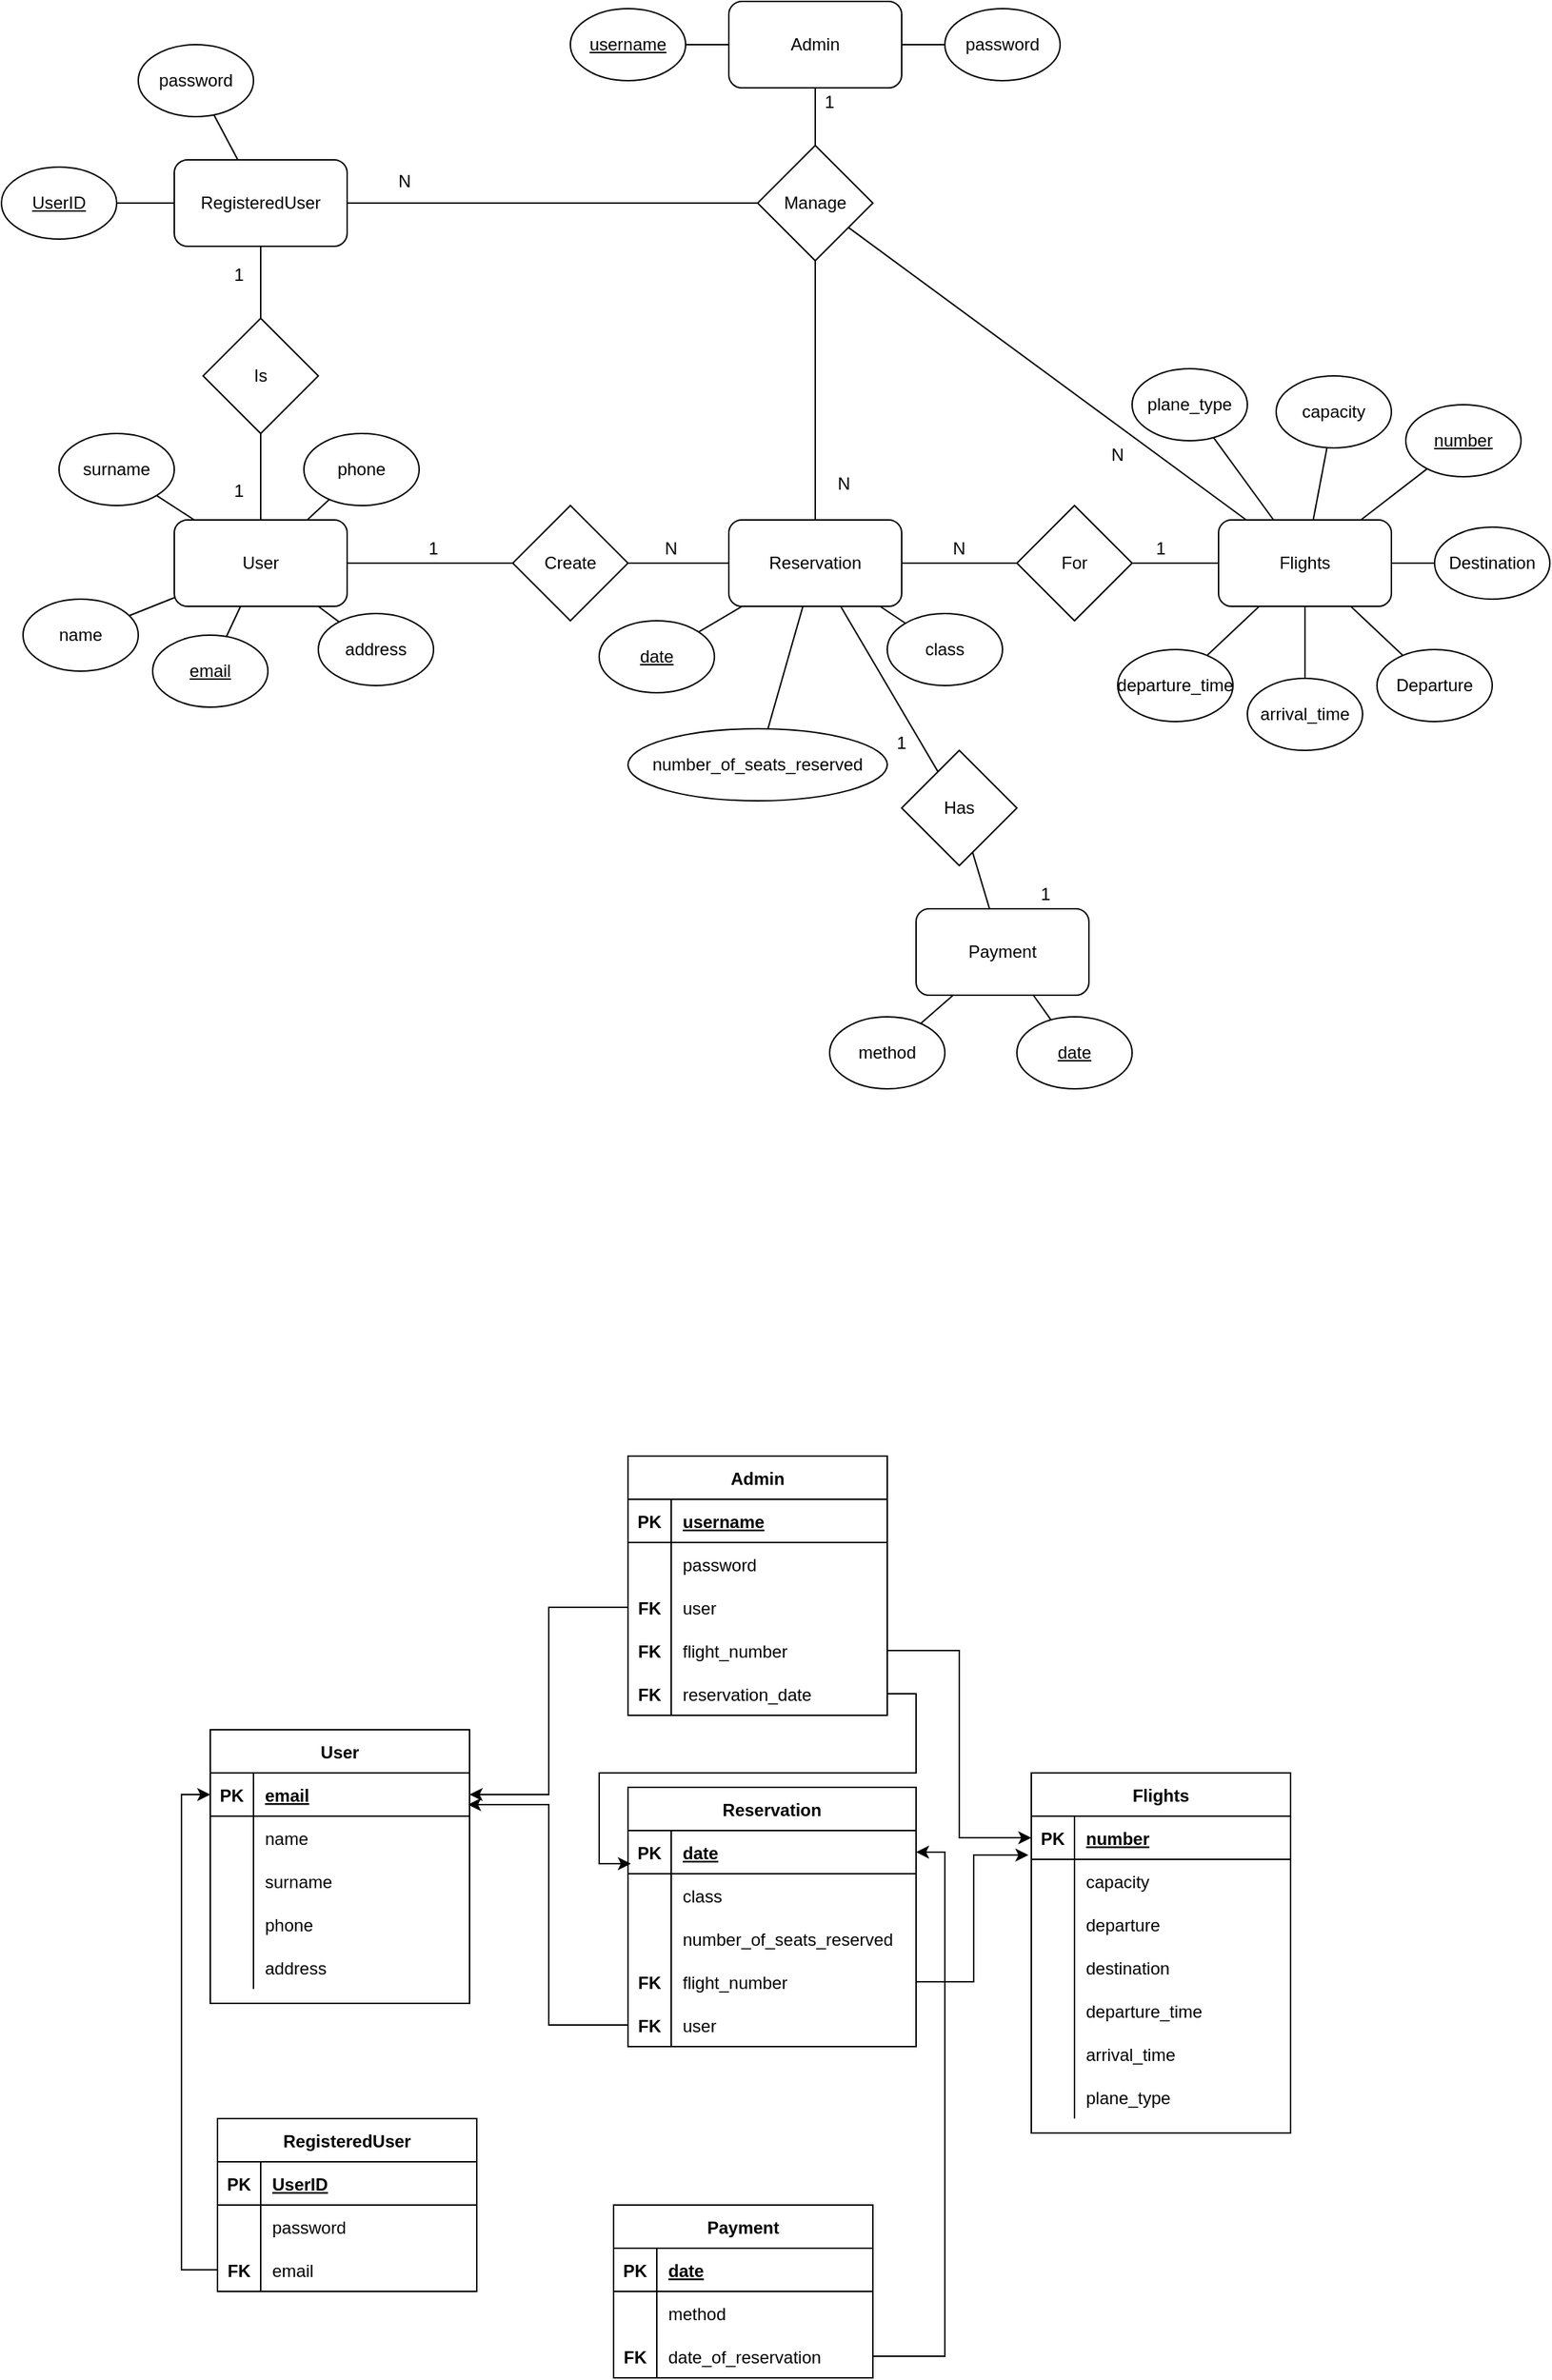 <mxfile version="14.5.7" type="device"><diagram id="R2lEEEUBdFMjLlhIrx00" name="Page-1"><mxGraphModel dx="2272" dy="762" grid="1" gridSize="10" guides="1" tooltips="1" connect="1" arrows="1" fold="1" page="1" pageScale="1" pageWidth="850" pageHeight="1100" math="0" shadow="0" extFonts="Permanent Marker^https://fonts.googleapis.com/css?family=Permanent+Marker"><root><mxCell id="0"/><mxCell id="1" parent="0"/><mxCell id="VA7Mu1TlLIdJ-NCzTbsk-1" value="RegisteredUser" style="rounded=1;whiteSpace=wrap;html=1;" parent="1" vertex="1"><mxGeometry x="-605" y="210" width="120" height="60" as="geometry"/></mxCell><mxCell id="VA7Mu1TlLIdJ-NCzTbsk-2" value="Flights" style="rounded=1;whiteSpace=wrap;html=1;" parent="1" vertex="1"><mxGeometry x="120" y="460" width="120" height="60" as="geometry"/></mxCell><mxCell id="VA7Mu1TlLIdJ-NCzTbsk-3" value="Reservation" style="rounded=1;whiteSpace=wrap;html=1;" parent="1" vertex="1"><mxGeometry x="-220" y="460" width="120" height="60" as="geometry"/></mxCell><mxCell id="VA7Mu1TlLIdJ-NCzTbsk-8" value="plane_type" style="ellipse;whiteSpace=wrap;html=1;" parent="1" vertex="1"><mxGeometry x="60" y="355" width="80" height="50" as="geometry"/></mxCell><mxCell id="VA7Mu1TlLIdJ-NCzTbsk-9" value="arrival_time" style="ellipse;whiteSpace=wrap;html=1;" parent="1" vertex="1"><mxGeometry x="140" y="570" width="80" height="50" as="geometry"/></mxCell><mxCell id="VA7Mu1TlLIdJ-NCzTbsk-10" value="departure_time" style="ellipse;whiteSpace=wrap;html=1;" parent="1" vertex="1"><mxGeometry x="50" y="550" width="80" height="50" as="geometry"/></mxCell><mxCell id="VA7Mu1TlLIdJ-NCzTbsk-11" value="Departure" style="ellipse;whiteSpace=wrap;html=1;" parent="1" vertex="1"><mxGeometry x="230" y="550" width="80" height="50" as="geometry"/></mxCell><mxCell id="VA7Mu1TlLIdJ-NCzTbsk-12" value="Destination" style="ellipse;whiteSpace=wrap;html=1;" parent="1" vertex="1"><mxGeometry x="270" y="465" width="80" height="50" as="geometry"/></mxCell><mxCell id="VA7Mu1TlLIdJ-NCzTbsk-13" value="&lt;u&gt;number&lt;/u&gt;" style="ellipse;whiteSpace=wrap;html=1;" parent="1" vertex="1"><mxGeometry x="250" y="380" width="80" height="50" as="geometry"/></mxCell><mxCell id="VA7Mu1TlLIdJ-NCzTbsk-14" value="capacity" style="ellipse;whiteSpace=wrap;html=1;" parent="1" vertex="1"><mxGeometry x="160" y="360" width="80" height="50" as="geometry"/></mxCell><mxCell id="VA7Mu1TlLIdJ-NCzTbsk-15" value="" style="endArrow=none;html=1;" parent="1" source="VA7Mu1TlLIdJ-NCzTbsk-2" target="VA7Mu1TlLIdJ-NCzTbsk-14" edge="1"><mxGeometry width="50" height="50" relative="1" as="geometry"><mxPoint x="270" y="440" as="sourcePoint"/><mxPoint x="320" y="390" as="targetPoint"/></mxGeometry></mxCell><mxCell id="VA7Mu1TlLIdJ-NCzTbsk-17" value="" style="endArrow=none;html=1;" parent="1" source="VA7Mu1TlLIdJ-NCzTbsk-10" target="VA7Mu1TlLIdJ-NCzTbsk-2" edge="1"><mxGeometry width="50" height="50" relative="1" as="geometry"><mxPoint x="300" y="530" as="sourcePoint"/><mxPoint x="350" y="480" as="targetPoint"/></mxGeometry></mxCell><mxCell id="VA7Mu1TlLIdJ-NCzTbsk-18" value="" style="endArrow=none;html=1;" parent="1" source="VA7Mu1TlLIdJ-NCzTbsk-9" target="VA7Mu1TlLIdJ-NCzTbsk-2" edge="1"><mxGeometry width="50" height="50" relative="1" as="geometry"><mxPoint x="300" y="530" as="sourcePoint"/><mxPoint x="350" y="480" as="targetPoint"/></mxGeometry></mxCell><mxCell id="VA7Mu1TlLIdJ-NCzTbsk-19" value="" style="endArrow=none;html=1;" parent="1" source="VA7Mu1TlLIdJ-NCzTbsk-8" target="VA7Mu1TlLIdJ-NCzTbsk-2" edge="1"><mxGeometry width="50" height="50" relative="1" as="geometry"><mxPoint x="300" y="530" as="sourcePoint"/><mxPoint x="350" y="480" as="targetPoint"/></mxGeometry></mxCell><mxCell id="VA7Mu1TlLIdJ-NCzTbsk-20" value="" style="endArrow=none;html=1;" parent="1" source="VA7Mu1TlLIdJ-NCzTbsk-12" target="VA7Mu1TlLIdJ-NCzTbsk-2" edge="1"><mxGeometry width="50" height="50" relative="1" as="geometry"><mxPoint x="300" y="530" as="sourcePoint"/><mxPoint x="350" y="480" as="targetPoint"/></mxGeometry></mxCell><mxCell id="VA7Mu1TlLIdJ-NCzTbsk-21" value="" style="endArrow=none;html=1;" parent="1" source="VA7Mu1TlLIdJ-NCzTbsk-13" target="VA7Mu1TlLIdJ-NCzTbsk-2" edge="1"><mxGeometry width="50" height="50" relative="1" as="geometry"><mxPoint x="300" y="530" as="sourcePoint"/><mxPoint x="350" y="480" as="targetPoint"/></mxGeometry></mxCell><mxCell id="VA7Mu1TlLIdJ-NCzTbsk-22" value="" style="endArrow=none;html=1;" parent="1" source="VA7Mu1TlLIdJ-NCzTbsk-11" target="VA7Mu1TlLIdJ-NCzTbsk-2" edge="1"><mxGeometry width="50" height="50" relative="1" as="geometry"><mxPoint x="300" y="530" as="sourcePoint"/><mxPoint x="350" y="480" as="targetPoint"/></mxGeometry></mxCell><mxCell id="VA7Mu1TlLIdJ-NCzTbsk-26" value="class" style="ellipse;whiteSpace=wrap;html=1;" parent="1" vertex="1"><mxGeometry x="-110" y="525" width="80" height="50" as="geometry"/></mxCell><mxCell id="VA7Mu1TlLIdJ-NCzTbsk-27" value="&lt;u&gt;date&lt;/u&gt;" style="ellipse;whiteSpace=wrap;html=1;" parent="1" vertex="1"><mxGeometry x="-310" y="530" width="80" height="50" as="geometry"/></mxCell><mxCell id="VA7Mu1TlLIdJ-NCzTbsk-28" value="" style="endArrow=none;html=1;" parent="1" source="VA7Mu1TlLIdJ-NCzTbsk-26" target="VA7Mu1TlLIdJ-NCzTbsk-3" edge="1"><mxGeometry width="50" height="50" relative="1" as="geometry"><mxPoint x="-450" y="510" as="sourcePoint"/><mxPoint x="-400" y="460" as="targetPoint"/></mxGeometry></mxCell><mxCell id="VA7Mu1TlLIdJ-NCzTbsk-29" value="" style="endArrow=none;html=1;" parent="1" source="VA7Mu1TlLIdJ-NCzTbsk-27" target="VA7Mu1TlLIdJ-NCzTbsk-3" edge="1"><mxGeometry width="50" height="50" relative="1" as="geometry"><mxPoint x="-196.786" y="551.404" as="sourcePoint"/><mxPoint x="-400" y="460" as="targetPoint"/></mxGeometry></mxCell><mxCell id="VA7Mu1TlLIdJ-NCzTbsk-30" value="&lt;u&gt;UserID&lt;/u&gt;" style="ellipse;whiteSpace=wrap;html=1;" parent="1" vertex="1"><mxGeometry x="-725" y="215" width="80" height="50" as="geometry"/></mxCell><mxCell id="VA7Mu1TlLIdJ-NCzTbsk-32" value="" style="endArrow=none;html=1;" parent="1" source="VA7Mu1TlLIdJ-NCzTbsk-1" target="VA7Mu1TlLIdJ-NCzTbsk-30" edge="1"><mxGeometry width="50" height="50" relative="1" as="geometry"><mxPoint x="-615" y="585" as="sourcePoint"/><mxPoint x="-565" y="535" as="targetPoint"/></mxGeometry></mxCell><mxCell id="QUVVmw8FyjBREuFrC4Zm-1" value="Is" style="rhombus;whiteSpace=wrap;html=1;" parent="1" vertex="1"><mxGeometry x="-585" y="320" width="80" height="80" as="geometry"/></mxCell><mxCell id="QUVVmw8FyjBREuFrC4Zm-2" value="For" style="rhombus;whiteSpace=wrap;html=1;" parent="1" vertex="1"><mxGeometry x="-20" y="450" width="80" height="80" as="geometry"/></mxCell><mxCell id="QUVVmw8FyjBREuFrC4Zm-3" value="" style="endArrow=none;html=1;" parent="1" source="VA7Mu1TlLIdJ-NCzTbsk-3" target="QUVVmw8FyjBREuFrC4Zm-2" edge="1"><mxGeometry width="50" height="50" relative="1" as="geometry"><mxPoint x="-260" y="500" as="sourcePoint"/><mxPoint x="-30" y="490" as="targetPoint"/></mxGeometry></mxCell><mxCell id="QUVVmw8FyjBREuFrC4Zm-5" value="" style="endArrow=none;html=1;" parent="1" source="VA7Mu1TlLIdJ-NCzTbsk-1" target="QUVVmw8FyjBREuFrC4Zm-1" edge="1"><mxGeometry width="50" height="50" relative="1" as="geometry"><mxPoint x="-290" y="555" as="sourcePoint"/><mxPoint x="-410" y="545" as="targetPoint"/></mxGeometry></mxCell><mxCell id="QUVVmw8FyjBREuFrC4Zm-6" value="" style="endArrow=none;html=1;" parent="1" source="QUVVmw8FyjBREuFrC4Zm-2" target="VA7Mu1TlLIdJ-NCzTbsk-2" edge="1"><mxGeometry width="50" height="50" relative="1" as="geometry"><mxPoint x="-250" y="500" as="sourcePoint"/><mxPoint x="-200" y="450" as="targetPoint"/></mxGeometry></mxCell><mxCell id="QUVVmw8FyjBREuFrC4Zm-8" value="N" style="text;html=1;strokeColor=none;fillColor=none;align=center;verticalAlign=middle;whiteSpace=wrap;rounded=0;" parent="1" vertex="1"><mxGeometry x="-80" y="470" width="40" height="20" as="geometry"/></mxCell><mxCell id="QUVVmw8FyjBREuFrC4Zm-10" value="N" style="text;html=1;strokeColor=none;fillColor=none;align=center;verticalAlign=middle;whiteSpace=wrap;rounded=0;" parent="1" vertex="1"><mxGeometry x="-280" y="470" width="40" height="20" as="geometry"/></mxCell><mxCell id="QUVVmw8FyjBREuFrC4Zm-12" value="Admin" style="rounded=1;whiteSpace=wrap;html=1;" parent="1" vertex="1"><mxGeometry x="-220" y="100" width="120" height="60" as="geometry"/></mxCell><mxCell id="QUVVmw8FyjBREuFrC4Zm-13" value="Payment" style="rounded=1;whiteSpace=wrap;html=1;" parent="1" vertex="1"><mxGeometry x="-90" y="730" width="120" height="60" as="geometry"/></mxCell><mxCell id="QUVVmw8FyjBREuFrC4Zm-14" value="Manage" style="rhombus;whiteSpace=wrap;html=1;" parent="1" vertex="1"><mxGeometry x="-200" y="200" width="80" height="80" as="geometry"/></mxCell><mxCell id="QUVVmw8FyjBREuFrC4Zm-15" value="" style="endArrow=none;html=1;" parent="1" source="QUVVmw8FyjBREuFrC4Zm-14" target="QUVVmw8FyjBREuFrC4Zm-12" edge="1"><mxGeometry width="50" height="50" relative="1" as="geometry"><mxPoint x="-430" y="15" as="sourcePoint"/><mxPoint x="-380" y="-35" as="targetPoint"/></mxGeometry></mxCell><mxCell id="QUVVmw8FyjBREuFrC4Zm-17" value="password" style="ellipse;whiteSpace=wrap;html=1;" parent="1" vertex="1"><mxGeometry x="-630" y="130" width="80" height="50" as="geometry"/></mxCell><mxCell id="QUVVmw8FyjBREuFrC4Zm-22" value="&lt;u&gt;date&lt;/u&gt;" style="ellipse;whiteSpace=wrap;html=1;" parent="1" vertex="1"><mxGeometry x="-20" y="805" width="80" height="50" as="geometry"/></mxCell><mxCell id="QUVVmw8FyjBREuFrC4Zm-23" value="method" style="ellipse;whiteSpace=wrap;html=1;" parent="1" vertex="1"><mxGeometry x="-150" y="805" width="80" height="50" as="geometry"/></mxCell><mxCell id="QUVVmw8FyjBREuFrC4Zm-24" value="Has" style="rhombus;whiteSpace=wrap;html=1;" parent="1" vertex="1"><mxGeometry x="-100" y="620" width="80" height="80" as="geometry"/></mxCell><mxCell id="QUVVmw8FyjBREuFrC4Zm-25" value="" style="endArrow=none;html=1;" parent="1" source="QUVVmw8FyjBREuFrC4Zm-12" target="QUVVmw8FyjBREuFrC4Zm-31" edge="1"><mxGeometry width="50" height="50" relative="1" as="geometry"><mxPoint x="-470" y="25" as="sourcePoint"/><mxPoint x="-420" y="-25" as="targetPoint"/></mxGeometry></mxCell><mxCell id="QUVVmw8FyjBREuFrC4Zm-26" value="" style="endArrow=none;html=1;" parent="1" source="QUVVmw8FyjBREuFrC4Zm-12" target="QUVVmw8FyjBREuFrC4Zm-30" edge="1"><mxGeometry width="50" height="50" relative="1" as="geometry"><mxPoint x="-390" y="55" as="sourcePoint"/><mxPoint x="-310" y="5" as="targetPoint"/></mxGeometry></mxCell><mxCell id="QUVVmw8FyjBREuFrC4Zm-27" value="" style="endArrow=none;html=1;" parent="1" source="QUVVmw8FyjBREuFrC4Zm-24" target="QUVVmw8FyjBREuFrC4Zm-13" edge="1"><mxGeometry width="50" height="50" relative="1" as="geometry"><mxPoint x="-20" y="795" as="sourcePoint"/><mxPoint x="30" y="745" as="targetPoint"/></mxGeometry></mxCell><mxCell id="QUVVmw8FyjBREuFrC4Zm-28" value="" style="endArrow=none;html=1;" parent="1" source="QUVVmw8FyjBREuFrC4Zm-13" target="QUVVmw8FyjBREuFrC4Zm-22" edge="1"><mxGeometry width="50" height="50" relative="1" as="geometry"><mxPoint x="-20" y="795" as="sourcePoint"/><mxPoint x="30" y="745" as="targetPoint"/></mxGeometry></mxCell><mxCell id="QUVVmw8FyjBREuFrC4Zm-29" value="" style="endArrow=none;html=1;" parent="1" source="QUVVmw8FyjBREuFrC4Zm-13" target="QUVVmw8FyjBREuFrC4Zm-23" edge="1"><mxGeometry width="50" height="50" relative="1" as="geometry"><mxPoint x="-20" y="795" as="sourcePoint"/><mxPoint x="30" y="745" as="targetPoint"/></mxGeometry></mxCell><mxCell id="QUVVmw8FyjBREuFrC4Zm-30" value="password" style="ellipse;whiteSpace=wrap;html=1;" parent="1" vertex="1"><mxGeometry x="-70" y="105" width="80" height="50" as="geometry"/></mxCell><mxCell id="QUVVmw8FyjBREuFrC4Zm-31" value="&lt;u&gt;username&lt;/u&gt;" style="ellipse;whiteSpace=wrap;html=1;" parent="1" vertex="1"><mxGeometry x="-330" y="105" width="80" height="50" as="geometry"/></mxCell><mxCell id="QUVVmw8FyjBREuFrC4Zm-32" value="" style="endArrow=none;html=1;" parent="1" source="QUVVmw8FyjBREuFrC4Zm-14" target="VA7Mu1TlLIdJ-NCzTbsk-2" edge="1"><mxGeometry width="50" height="50" relative="1" as="geometry"><mxPoint x="-310" y="875" as="sourcePoint"/><mxPoint x="-260" y="825" as="targetPoint"/></mxGeometry></mxCell><mxCell id="QUVVmw8FyjBREuFrC4Zm-33" value="" style="endArrow=none;html=1;" parent="1" source="VA7Mu1TlLIdJ-NCzTbsk-3" target="QUVVmw8FyjBREuFrC4Zm-24" edge="1"><mxGeometry width="50" height="50" relative="1" as="geometry"><mxPoint x="-445" y="295" as="sourcePoint"/><mxPoint x="-395" y="245" as="targetPoint"/></mxGeometry></mxCell><mxCell id="QUVVmw8FyjBREuFrC4Zm-36" value="1" style="text;html=1;strokeColor=none;fillColor=none;align=center;verticalAlign=middle;whiteSpace=wrap;rounded=0;" parent="1" vertex="1"><mxGeometry x="60" y="470" width="40" height="20" as="geometry"/></mxCell><mxCell id="QUVVmw8FyjBREuFrC4Zm-37" value="" style="endArrow=none;html=1;" parent="1" source="VA7Mu1TlLIdJ-NCzTbsk-1" target="QUVVmw8FyjBREuFrC4Zm-14" edge="1"><mxGeometry width="50" height="50" relative="1" as="geometry"><mxPoint x="-350" y="200" as="sourcePoint"/><mxPoint x="-100" y="250" as="targetPoint"/></mxGeometry></mxCell><mxCell id="QUVVmw8FyjBREuFrC4Zm-38" value="N" style="text;html=1;strokeColor=none;fillColor=none;align=center;verticalAlign=middle;whiteSpace=wrap;rounded=0;" parent="1" vertex="1"><mxGeometry x="30" y="405" width="40" height="20" as="geometry"/></mxCell><mxCell id="QUVVmw8FyjBREuFrC4Zm-39" value="N" style="text;html=1;strokeColor=none;fillColor=none;align=center;verticalAlign=middle;whiteSpace=wrap;rounded=0;" parent="1" vertex="1"><mxGeometry x="-465" y="215" width="40" height="20" as="geometry"/></mxCell><mxCell id="QUVVmw8FyjBREuFrC4Zm-40" value="1" style="text;html=1;strokeColor=none;fillColor=none;align=center;verticalAlign=middle;whiteSpace=wrap;rounded=0;" parent="1" vertex="1"><mxGeometry x="-170" y="160" width="40" height="20" as="geometry"/></mxCell><mxCell id="QUVVmw8FyjBREuFrC4Zm-41" value="1" style="text;html=1;strokeColor=none;fillColor=none;align=center;verticalAlign=middle;whiteSpace=wrap;rounded=0;" parent="1" vertex="1"><mxGeometry x="-120" y="605" width="40" height="20" as="geometry"/></mxCell><mxCell id="QUVVmw8FyjBREuFrC4Zm-42" value="1" style="text;html=1;strokeColor=none;fillColor=none;align=center;verticalAlign=middle;whiteSpace=wrap;rounded=0;" parent="1" vertex="1"><mxGeometry x="-20" y="710" width="40" height="20" as="geometry"/></mxCell><mxCell id="QUVVmw8FyjBREuFrC4Zm-45" value="User" style="rounded=1;whiteSpace=wrap;html=1;" parent="1" vertex="1"><mxGeometry x="-605" y="460" width="120" height="60" as="geometry"/></mxCell><mxCell id="QUVVmw8FyjBREuFrC4Zm-46" value="phone" style="ellipse;whiteSpace=wrap;html=1;" parent="1" vertex="1"><mxGeometry x="-515" y="400" width="80" height="50" as="geometry"/></mxCell><mxCell id="QUVVmw8FyjBREuFrC4Zm-47" value="" style="endArrow=none;html=1;" parent="1" source="QUVVmw8FyjBREuFrC4Zm-45" target="QUVVmw8FyjBREuFrC4Zm-49" edge="1"><mxGeometry width="50" height="50" relative="1" as="geometry"><mxPoint x="-720" y="525" as="sourcePoint"/><mxPoint x="-670" y="475" as="targetPoint"/></mxGeometry></mxCell><mxCell id="QUVVmw8FyjBREuFrC4Zm-48" value="surname" style="ellipse;whiteSpace=wrap;html=1;" parent="1" vertex="1"><mxGeometry x="-685" y="400" width="80" height="50" as="geometry"/></mxCell><mxCell id="QUVVmw8FyjBREuFrC4Zm-49" value="name" style="ellipse;whiteSpace=wrap;html=1;" parent="1" vertex="1"><mxGeometry x="-710" y="515" width="80" height="50" as="geometry"/></mxCell><mxCell id="QUVVmw8FyjBREuFrC4Zm-50" value="&lt;u&gt;email&lt;/u&gt;" style="ellipse;whiteSpace=wrap;html=1;" parent="1" vertex="1"><mxGeometry x="-620" y="540" width="80" height="50" as="geometry"/></mxCell><mxCell id="QUVVmw8FyjBREuFrC4Zm-51" value="address" style="ellipse;whiteSpace=wrap;html=1;" parent="1" vertex="1"><mxGeometry x="-505" y="525" width="80" height="50" as="geometry"/></mxCell><mxCell id="QUVVmw8FyjBREuFrC4Zm-52" value="" style="endArrow=none;html=1;" parent="1" source="QUVVmw8FyjBREuFrC4Zm-45" target="QUVVmw8FyjBREuFrC4Zm-50" edge="1"><mxGeometry width="50" height="50" relative="1" as="geometry"><mxPoint x="-600" y="525" as="sourcePoint"/><mxPoint x="-550" y="475" as="targetPoint"/></mxGeometry></mxCell><mxCell id="QUVVmw8FyjBREuFrC4Zm-53" value="" style="endArrow=none;html=1;" parent="1" source="QUVVmw8FyjBREuFrC4Zm-45" target="QUVVmw8FyjBREuFrC4Zm-48" edge="1"><mxGeometry width="50" height="50" relative="1" as="geometry"><mxPoint x="-600" y="525" as="sourcePoint"/><mxPoint x="-550" y="475" as="targetPoint"/></mxGeometry></mxCell><mxCell id="QUVVmw8FyjBREuFrC4Zm-54" value="" style="endArrow=none;html=1;" parent="1" source="QUVVmw8FyjBREuFrC4Zm-51" target="QUVVmw8FyjBREuFrC4Zm-45" edge="1"><mxGeometry width="50" height="50" relative="1" as="geometry"><mxPoint x="-600" y="525" as="sourcePoint"/><mxPoint x="-550" y="475" as="targetPoint"/></mxGeometry></mxCell><mxCell id="QUVVmw8FyjBREuFrC4Zm-55" value="" style="endArrow=none;html=1;" parent="1" source="QUVVmw8FyjBREuFrC4Zm-45" target="QUVVmw8FyjBREuFrC4Zm-46" edge="1"><mxGeometry width="50" height="50" relative="1" as="geometry"><mxPoint x="-600" y="525" as="sourcePoint"/><mxPoint x="-550" y="475" as="targetPoint"/></mxGeometry></mxCell><mxCell id="QUVVmw8FyjBREuFrC4Zm-56" value="Create" style="rhombus;whiteSpace=wrap;html=1;" parent="1" vertex="1"><mxGeometry x="-370" y="450" width="80" height="80" as="geometry"/></mxCell><mxCell id="QUVVmw8FyjBREuFrC4Zm-57" value="" style="endArrow=none;html=1;" parent="1" source="QUVVmw8FyjBREuFrC4Zm-45" target="QUVVmw8FyjBREuFrC4Zm-56" edge="1"><mxGeometry width="50" height="50" relative="1" as="geometry"><mxPoint x="-305" y="310" as="sourcePoint"/><mxPoint x="-255" y="260" as="targetPoint"/></mxGeometry></mxCell><mxCell id="QUVVmw8FyjBREuFrC4Zm-58" value="1" style="text;html=1;strokeColor=none;fillColor=none;align=center;verticalAlign=middle;whiteSpace=wrap;rounded=0;" parent="1" vertex="1"><mxGeometry x="-445" y="470" width="40" height="20" as="geometry"/></mxCell><mxCell id="QUVVmw8FyjBREuFrC4Zm-65" value="Admin" style="shape=table;startSize=30;container=1;collapsible=1;childLayout=tableLayout;fixedRows=1;rowLines=0;fontStyle=1;align=center;resizeLast=1;" parent="1" vertex="1"><mxGeometry x="-290" y="1110" width="180" height="180" as="geometry"/></mxCell><mxCell id="QUVVmw8FyjBREuFrC4Zm-66" value="" style="shape=partialRectangle;collapsible=0;dropTarget=0;pointerEvents=0;fillColor=none;top=0;left=0;bottom=1;right=0;points=[[0,0.5],[1,0.5]];portConstraint=eastwest;" parent="QUVVmw8FyjBREuFrC4Zm-65" vertex="1"><mxGeometry y="30" width="180" height="30" as="geometry"/></mxCell><mxCell id="QUVVmw8FyjBREuFrC4Zm-67" value="PK" style="shape=partialRectangle;connectable=0;fillColor=none;top=0;left=0;bottom=0;right=0;fontStyle=1;overflow=hidden;" parent="QUVVmw8FyjBREuFrC4Zm-66" vertex="1"><mxGeometry width="30" height="30" as="geometry"/></mxCell><mxCell id="QUVVmw8FyjBREuFrC4Zm-68" value="username" style="shape=partialRectangle;connectable=0;fillColor=none;top=0;left=0;bottom=0;right=0;align=left;spacingLeft=6;fontStyle=5;overflow=hidden;" parent="QUVVmw8FyjBREuFrC4Zm-66" vertex="1"><mxGeometry x="30" width="150" height="30" as="geometry"/></mxCell><mxCell id="QUVVmw8FyjBREuFrC4Zm-69" value="" style="shape=partialRectangle;collapsible=0;dropTarget=0;pointerEvents=0;fillColor=none;top=0;left=0;bottom=0;right=0;points=[[0,0.5],[1,0.5]];portConstraint=eastwest;" parent="QUVVmw8FyjBREuFrC4Zm-65" vertex="1"><mxGeometry y="60" width="180" height="30" as="geometry"/></mxCell><mxCell id="QUVVmw8FyjBREuFrC4Zm-70" value="" style="shape=partialRectangle;connectable=0;fillColor=none;top=0;left=0;bottom=0;right=0;editable=1;overflow=hidden;" parent="QUVVmw8FyjBREuFrC4Zm-69" vertex="1"><mxGeometry width="30" height="30" as="geometry"/></mxCell><mxCell id="QUVVmw8FyjBREuFrC4Zm-71" value="password" style="shape=partialRectangle;connectable=0;fillColor=none;top=0;left=0;bottom=0;right=0;align=left;spacingLeft=6;overflow=hidden;" parent="QUVVmw8FyjBREuFrC4Zm-69" vertex="1"><mxGeometry x="30" width="150" height="30" as="geometry"/></mxCell><mxCell id="QUVVmw8FyjBREuFrC4Zm-180" value="" style="shape=partialRectangle;collapsible=0;dropTarget=0;pointerEvents=0;fillColor=none;top=0;left=0;bottom=0;right=0;points=[[0,0.5],[1,0.5]];portConstraint=eastwest;" parent="QUVVmw8FyjBREuFrC4Zm-65" vertex="1"><mxGeometry y="90" width="180" height="30" as="geometry"/></mxCell><mxCell id="QUVVmw8FyjBREuFrC4Zm-181" value="FK" style="shape=partialRectangle;connectable=0;fillColor=none;top=0;left=0;bottom=0;right=0;editable=1;overflow=hidden;fontStyle=1" parent="QUVVmw8FyjBREuFrC4Zm-180" vertex="1"><mxGeometry width="30" height="30" as="geometry"/></mxCell><mxCell id="QUVVmw8FyjBREuFrC4Zm-182" value="user" style="shape=partialRectangle;connectable=0;fillColor=none;top=0;left=0;bottom=0;right=0;align=left;spacingLeft=6;overflow=hidden;" parent="QUVVmw8FyjBREuFrC4Zm-180" vertex="1"><mxGeometry x="30" width="150" height="30" as="geometry"/></mxCell><mxCell id="QUVVmw8FyjBREuFrC4Zm-183" value="" style="shape=partialRectangle;collapsible=0;dropTarget=0;pointerEvents=0;fillColor=none;top=0;left=0;bottom=0;right=0;points=[[0,0.5],[1,0.5]];portConstraint=eastwest;" parent="QUVVmw8FyjBREuFrC4Zm-65" vertex="1"><mxGeometry y="120" width="180" height="30" as="geometry"/></mxCell><mxCell id="QUVVmw8FyjBREuFrC4Zm-184" value="FK" style="shape=partialRectangle;connectable=0;fillColor=none;top=0;left=0;bottom=0;right=0;editable=1;overflow=hidden;fontStyle=1" parent="QUVVmw8FyjBREuFrC4Zm-183" vertex="1"><mxGeometry width="30" height="30" as="geometry"/></mxCell><mxCell id="QUVVmw8FyjBREuFrC4Zm-185" value="flight_number" style="shape=partialRectangle;connectable=0;fillColor=none;top=0;left=0;bottom=0;right=0;align=left;spacingLeft=6;overflow=hidden;" parent="QUVVmw8FyjBREuFrC4Zm-183" vertex="1"><mxGeometry x="30" width="150" height="30" as="geometry"/></mxCell><mxCell id="QfrN58KCG6wsn48dSSkF-12" value="" style="shape=partialRectangle;collapsible=0;dropTarget=0;pointerEvents=0;fillColor=none;top=0;left=0;bottom=0;right=0;points=[[0,0.5],[1,0.5]];portConstraint=eastwest;" vertex="1" parent="QUVVmw8FyjBREuFrC4Zm-65"><mxGeometry y="150" width="180" height="30" as="geometry"/></mxCell><mxCell id="QfrN58KCG6wsn48dSSkF-13" value="FK" style="shape=partialRectangle;connectable=0;fillColor=none;top=0;left=0;bottom=0;right=0;editable=1;overflow=hidden;fontStyle=1" vertex="1" parent="QfrN58KCG6wsn48dSSkF-12"><mxGeometry width="30" height="30" as="geometry"/></mxCell><mxCell id="QfrN58KCG6wsn48dSSkF-14" value="reservation_date" style="shape=partialRectangle;connectable=0;fillColor=none;top=0;left=0;bottom=0;right=0;align=left;spacingLeft=6;overflow=hidden;" vertex="1" parent="QfrN58KCG6wsn48dSSkF-12"><mxGeometry x="30" width="150" height="30" as="geometry"/></mxCell><mxCell id="QUVVmw8FyjBREuFrC4Zm-78" value="User" style="shape=table;startSize=30;container=1;collapsible=1;childLayout=tableLayout;fixedRows=1;rowLines=0;fontStyle=1;align=center;resizeLast=1;" parent="1" vertex="1"><mxGeometry x="-580" y="1300" width="180" height="190" as="geometry"/></mxCell><mxCell id="QUVVmw8FyjBREuFrC4Zm-79" value="" style="shape=partialRectangle;collapsible=0;dropTarget=0;pointerEvents=0;fillColor=none;top=0;left=0;bottom=1;right=0;points=[[0,0.5],[1,0.5]];portConstraint=eastwest;" parent="QUVVmw8FyjBREuFrC4Zm-78" vertex="1"><mxGeometry y="30" width="180" height="30" as="geometry"/></mxCell><mxCell id="QUVVmw8FyjBREuFrC4Zm-80" value="PK" style="shape=partialRectangle;connectable=0;fillColor=none;top=0;left=0;bottom=0;right=0;fontStyle=1;overflow=hidden;" parent="QUVVmw8FyjBREuFrC4Zm-79" vertex="1"><mxGeometry width="30" height="30" as="geometry"/></mxCell><mxCell id="QUVVmw8FyjBREuFrC4Zm-81" value="email" style="shape=partialRectangle;connectable=0;fillColor=none;top=0;left=0;bottom=0;right=0;align=left;spacingLeft=6;fontStyle=5;overflow=hidden;" parent="QUVVmw8FyjBREuFrC4Zm-79" vertex="1"><mxGeometry x="30" width="150" height="30" as="geometry"/></mxCell><mxCell id="QUVVmw8FyjBREuFrC4Zm-82" value="" style="shape=partialRectangle;collapsible=0;dropTarget=0;pointerEvents=0;fillColor=none;top=0;left=0;bottom=0;right=0;points=[[0,0.5],[1,0.5]];portConstraint=eastwest;" parent="QUVVmw8FyjBREuFrC4Zm-78" vertex="1"><mxGeometry y="60" width="180" height="30" as="geometry"/></mxCell><mxCell id="QUVVmw8FyjBREuFrC4Zm-83" value="" style="shape=partialRectangle;connectable=0;fillColor=none;top=0;left=0;bottom=0;right=0;editable=1;overflow=hidden;" parent="QUVVmw8FyjBREuFrC4Zm-82" vertex="1"><mxGeometry width="30" height="30" as="geometry"/></mxCell><mxCell id="QUVVmw8FyjBREuFrC4Zm-84" value="name" style="shape=partialRectangle;connectable=0;fillColor=none;top=0;left=0;bottom=0;right=0;align=left;spacingLeft=6;overflow=hidden;" parent="QUVVmw8FyjBREuFrC4Zm-82" vertex="1"><mxGeometry x="30" width="150" height="30" as="geometry"/></mxCell><mxCell id="QUVVmw8FyjBREuFrC4Zm-85" value="" style="shape=partialRectangle;collapsible=0;dropTarget=0;pointerEvents=0;fillColor=none;top=0;left=0;bottom=0;right=0;points=[[0,0.5],[1,0.5]];portConstraint=eastwest;" parent="QUVVmw8FyjBREuFrC4Zm-78" vertex="1"><mxGeometry y="90" width="180" height="30" as="geometry"/></mxCell><mxCell id="QUVVmw8FyjBREuFrC4Zm-86" value="" style="shape=partialRectangle;connectable=0;fillColor=none;top=0;left=0;bottom=0;right=0;editable=1;overflow=hidden;" parent="QUVVmw8FyjBREuFrC4Zm-85" vertex="1"><mxGeometry width="30" height="30" as="geometry"/></mxCell><mxCell id="QUVVmw8FyjBREuFrC4Zm-87" value="surname" style="shape=partialRectangle;connectable=0;fillColor=none;top=0;left=0;bottom=0;right=0;align=left;spacingLeft=6;overflow=hidden;" parent="QUVVmw8FyjBREuFrC4Zm-85" vertex="1"><mxGeometry x="30" width="150" height="30" as="geometry"/></mxCell><mxCell id="QUVVmw8FyjBREuFrC4Zm-88" value="" style="shape=partialRectangle;collapsible=0;dropTarget=0;pointerEvents=0;fillColor=none;top=0;left=0;bottom=0;right=0;points=[[0,0.5],[1,0.5]];portConstraint=eastwest;" parent="QUVVmw8FyjBREuFrC4Zm-78" vertex="1"><mxGeometry y="120" width="180" height="30" as="geometry"/></mxCell><mxCell id="QUVVmw8FyjBREuFrC4Zm-89" value="" style="shape=partialRectangle;connectable=0;fillColor=none;top=0;left=0;bottom=0;right=0;editable=1;overflow=hidden;" parent="QUVVmw8FyjBREuFrC4Zm-88" vertex="1"><mxGeometry width="30" height="30" as="geometry"/></mxCell><mxCell id="QUVVmw8FyjBREuFrC4Zm-90" value="phone" style="shape=partialRectangle;connectable=0;fillColor=none;top=0;left=0;bottom=0;right=0;align=left;spacingLeft=6;overflow=hidden;" parent="QUVVmw8FyjBREuFrC4Zm-88" vertex="1"><mxGeometry x="30" width="150" height="30" as="geometry"/></mxCell><mxCell id="QUVVmw8FyjBREuFrC4Zm-117" value="" style="shape=partialRectangle;collapsible=0;dropTarget=0;pointerEvents=0;fillColor=none;top=0;left=0;bottom=0;right=0;points=[[0,0.5],[1,0.5]];portConstraint=eastwest;" parent="QUVVmw8FyjBREuFrC4Zm-78" vertex="1"><mxGeometry y="150" width="180" height="30" as="geometry"/></mxCell><mxCell id="QUVVmw8FyjBREuFrC4Zm-118" value="" style="shape=partialRectangle;connectable=0;fillColor=none;top=0;left=0;bottom=0;right=0;editable=1;overflow=hidden;" parent="QUVVmw8FyjBREuFrC4Zm-117" vertex="1"><mxGeometry width="30" height="30" as="geometry"/></mxCell><mxCell id="QUVVmw8FyjBREuFrC4Zm-119" value="address" style="shape=partialRectangle;connectable=0;fillColor=none;top=0;left=0;bottom=0;right=0;align=left;spacingLeft=6;overflow=hidden;" parent="QUVVmw8FyjBREuFrC4Zm-117" vertex="1"><mxGeometry x="30" width="150" height="30" as="geometry"/></mxCell><mxCell id="QUVVmw8FyjBREuFrC4Zm-91" value="Reservation" style="shape=table;startSize=30;container=1;collapsible=1;childLayout=tableLayout;fixedRows=1;rowLines=0;fontStyle=1;align=center;resizeLast=1;" parent="1" vertex="1"><mxGeometry x="-290" y="1340" width="200" height="180" as="geometry"/></mxCell><mxCell id="QUVVmw8FyjBREuFrC4Zm-92" value="" style="shape=partialRectangle;collapsible=0;dropTarget=0;pointerEvents=0;fillColor=none;top=0;left=0;bottom=1;right=0;points=[[0,0.5],[1,0.5]];portConstraint=eastwest;" parent="QUVVmw8FyjBREuFrC4Zm-91" vertex="1"><mxGeometry y="30" width="200" height="30" as="geometry"/></mxCell><mxCell id="QUVVmw8FyjBREuFrC4Zm-93" value="PK" style="shape=partialRectangle;connectable=0;fillColor=none;top=0;left=0;bottom=0;right=0;fontStyle=1;overflow=hidden;" parent="QUVVmw8FyjBREuFrC4Zm-92" vertex="1"><mxGeometry width="30" height="30" as="geometry"/></mxCell><mxCell id="QUVVmw8FyjBREuFrC4Zm-94" value="date" style="shape=partialRectangle;connectable=0;fillColor=none;top=0;left=0;bottom=0;right=0;align=left;spacingLeft=6;fontStyle=5;overflow=hidden;" parent="QUVVmw8FyjBREuFrC4Zm-92" vertex="1"><mxGeometry x="30" width="170" height="30" as="geometry"/></mxCell><mxCell id="QUVVmw8FyjBREuFrC4Zm-95" value="" style="shape=partialRectangle;collapsible=0;dropTarget=0;pointerEvents=0;fillColor=none;top=0;left=0;bottom=0;right=0;points=[[0,0.5],[1,0.5]];portConstraint=eastwest;" parent="QUVVmw8FyjBREuFrC4Zm-91" vertex="1"><mxGeometry y="60" width="200" height="30" as="geometry"/></mxCell><mxCell id="QUVVmw8FyjBREuFrC4Zm-96" value="" style="shape=partialRectangle;connectable=0;fillColor=none;top=0;left=0;bottom=0;right=0;editable=1;overflow=hidden;" parent="QUVVmw8FyjBREuFrC4Zm-95" vertex="1"><mxGeometry width="30" height="30" as="geometry"/></mxCell><mxCell id="QUVVmw8FyjBREuFrC4Zm-97" value="class" style="shape=partialRectangle;connectable=0;fillColor=none;top=0;left=0;bottom=0;right=0;align=left;spacingLeft=6;overflow=hidden;" parent="QUVVmw8FyjBREuFrC4Zm-95" vertex="1"><mxGeometry x="30" width="170" height="30" as="geometry"/></mxCell><mxCell id="QfrN58KCG6wsn48dSSkF-4" value="" style="shape=partialRectangle;collapsible=0;dropTarget=0;pointerEvents=0;fillColor=none;top=0;left=0;bottom=0;right=0;points=[[0,0.5],[1,0.5]];portConstraint=eastwest;" vertex="1" parent="QUVVmw8FyjBREuFrC4Zm-91"><mxGeometry y="90" width="200" height="30" as="geometry"/></mxCell><mxCell id="QfrN58KCG6wsn48dSSkF-5" value="" style="shape=partialRectangle;connectable=0;fillColor=none;top=0;left=0;bottom=0;right=0;editable=1;overflow=hidden;" vertex="1" parent="QfrN58KCG6wsn48dSSkF-4"><mxGeometry width="30" height="30" as="geometry"/></mxCell><mxCell id="QfrN58KCG6wsn48dSSkF-6" value="number_of_seats_reserved" style="shape=partialRectangle;connectable=0;fillColor=none;top=0;left=0;bottom=0;right=0;align=left;spacingLeft=6;overflow=hidden;" vertex="1" parent="QfrN58KCG6wsn48dSSkF-4"><mxGeometry x="30" width="170" height="30" as="geometry"/></mxCell><mxCell id="QUVVmw8FyjBREuFrC4Zm-174" value="" style="shape=partialRectangle;collapsible=0;dropTarget=0;pointerEvents=0;fillColor=none;top=0;left=0;bottom=0;right=0;points=[[0,0.5],[1,0.5]];portConstraint=eastwest;" parent="QUVVmw8FyjBREuFrC4Zm-91" vertex="1"><mxGeometry y="120" width="200" height="30" as="geometry"/></mxCell><mxCell id="QUVVmw8FyjBREuFrC4Zm-175" value="FK" style="shape=partialRectangle;connectable=0;fillColor=none;top=0;left=0;bottom=0;right=0;editable=1;overflow=hidden;fontStyle=1" parent="QUVVmw8FyjBREuFrC4Zm-174" vertex="1"><mxGeometry width="30" height="30" as="geometry"/></mxCell><mxCell id="QUVVmw8FyjBREuFrC4Zm-176" value="flight_number" style="shape=partialRectangle;connectable=0;fillColor=none;top=0;left=0;bottom=0;right=0;align=left;spacingLeft=6;overflow=hidden;" parent="QUVVmw8FyjBREuFrC4Zm-174" vertex="1"><mxGeometry x="30" width="170" height="30" as="geometry"/></mxCell><mxCell id="QUVVmw8FyjBREuFrC4Zm-177" value="" style="shape=partialRectangle;collapsible=0;dropTarget=0;pointerEvents=0;fillColor=none;top=0;left=0;bottom=0;right=0;points=[[0,0.5],[1,0.5]];portConstraint=eastwest;" parent="QUVVmw8FyjBREuFrC4Zm-91" vertex="1"><mxGeometry y="150" width="200" height="30" as="geometry"/></mxCell><mxCell id="QUVVmw8FyjBREuFrC4Zm-178" value="FK" style="shape=partialRectangle;connectable=0;fillColor=none;top=0;left=0;bottom=0;right=0;editable=1;overflow=hidden;fontStyle=1" parent="QUVVmw8FyjBREuFrC4Zm-177" vertex="1"><mxGeometry width="30" height="30" as="geometry"/></mxCell><mxCell id="QUVVmw8FyjBREuFrC4Zm-179" value="user" style="shape=partialRectangle;connectable=0;fillColor=none;top=0;left=0;bottom=0;right=0;align=left;spacingLeft=6;overflow=hidden;" parent="QUVVmw8FyjBREuFrC4Zm-177" vertex="1"><mxGeometry x="30" width="170" height="30" as="geometry"/></mxCell><mxCell id="QUVVmw8FyjBREuFrC4Zm-104" value="Flights" style="shape=table;startSize=30;container=1;collapsible=1;childLayout=tableLayout;fixedRows=1;rowLines=0;fontStyle=1;align=center;resizeLast=1;" parent="1" vertex="1"><mxGeometry x="-10" y="1330" width="180" height="250" as="geometry"/></mxCell><mxCell id="QUVVmw8FyjBREuFrC4Zm-105" value="" style="shape=partialRectangle;collapsible=0;dropTarget=0;pointerEvents=0;fillColor=none;top=0;left=0;bottom=1;right=0;points=[[0,0.5],[1,0.5]];portConstraint=eastwest;" parent="QUVVmw8FyjBREuFrC4Zm-104" vertex="1"><mxGeometry y="30" width="180" height="30" as="geometry"/></mxCell><mxCell id="QUVVmw8FyjBREuFrC4Zm-106" value="PK" style="shape=partialRectangle;connectable=0;fillColor=none;top=0;left=0;bottom=0;right=0;fontStyle=1;overflow=hidden;" parent="QUVVmw8FyjBREuFrC4Zm-105" vertex="1"><mxGeometry width="30" height="30" as="geometry"/></mxCell><mxCell id="QUVVmw8FyjBREuFrC4Zm-107" value="number" style="shape=partialRectangle;connectable=0;fillColor=none;top=0;left=0;bottom=0;right=0;align=left;spacingLeft=6;fontStyle=5;overflow=hidden;" parent="QUVVmw8FyjBREuFrC4Zm-105" vertex="1"><mxGeometry x="30" width="150" height="30" as="geometry"/></mxCell><mxCell id="QUVVmw8FyjBREuFrC4Zm-108" value="" style="shape=partialRectangle;collapsible=0;dropTarget=0;pointerEvents=0;fillColor=none;top=0;left=0;bottom=0;right=0;points=[[0,0.5],[1,0.5]];portConstraint=eastwest;" parent="QUVVmw8FyjBREuFrC4Zm-104" vertex="1"><mxGeometry y="60" width="180" height="30" as="geometry"/></mxCell><mxCell id="QUVVmw8FyjBREuFrC4Zm-109" value="" style="shape=partialRectangle;connectable=0;fillColor=none;top=0;left=0;bottom=0;right=0;editable=1;overflow=hidden;" parent="QUVVmw8FyjBREuFrC4Zm-108" vertex="1"><mxGeometry width="30" height="30" as="geometry"/></mxCell><mxCell id="QUVVmw8FyjBREuFrC4Zm-110" value="capacity" style="shape=partialRectangle;connectable=0;fillColor=none;top=0;left=0;bottom=0;right=0;align=left;spacingLeft=6;overflow=hidden;" parent="QUVVmw8FyjBREuFrC4Zm-108" vertex="1"><mxGeometry x="30" width="150" height="30" as="geometry"/></mxCell><mxCell id="QUVVmw8FyjBREuFrC4Zm-111" value="" style="shape=partialRectangle;collapsible=0;dropTarget=0;pointerEvents=0;fillColor=none;top=0;left=0;bottom=0;right=0;points=[[0,0.5],[1,0.5]];portConstraint=eastwest;" parent="QUVVmw8FyjBREuFrC4Zm-104" vertex="1"><mxGeometry y="90" width="180" height="30" as="geometry"/></mxCell><mxCell id="QUVVmw8FyjBREuFrC4Zm-112" value="" style="shape=partialRectangle;connectable=0;fillColor=none;top=0;left=0;bottom=0;right=0;editable=1;overflow=hidden;" parent="QUVVmw8FyjBREuFrC4Zm-111" vertex="1"><mxGeometry width="30" height="30" as="geometry"/></mxCell><mxCell id="QUVVmw8FyjBREuFrC4Zm-113" value="departure" style="shape=partialRectangle;connectable=0;fillColor=none;top=0;left=0;bottom=0;right=0;align=left;spacingLeft=6;overflow=hidden;" parent="QUVVmw8FyjBREuFrC4Zm-111" vertex="1"><mxGeometry x="30" width="150" height="30" as="geometry"/></mxCell><mxCell id="QUVVmw8FyjBREuFrC4Zm-114" value="" style="shape=partialRectangle;collapsible=0;dropTarget=0;pointerEvents=0;fillColor=none;top=0;left=0;bottom=0;right=0;points=[[0,0.5],[1,0.5]];portConstraint=eastwest;" parent="QUVVmw8FyjBREuFrC4Zm-104" vertex="1"><mxGeometry y="120" width="180" height="30" as="geometry"/></mxCell><mxCell id="QUVVmw8FyjBREuFrC4Zm-115" value="" style="shape=partialRectangle;connectable=0;fillColor=none;top=0;left=0;bottom=0;right=0;editable=1;overflow=hidden;" parent="QUVVmw8FyjBREuFrC4Zm-114" vertex="1"><mxGeometry width="30" height="30" as="geometry"/></mxCell><mxCell id="QUVVmw8FyjBREuFrC4Zm-116" value="destination" style="shape=partialRectangle;connectable=0;fillColor=none;top=0;left=0;bottom=0;right=0;align=left;spacingLeft=6;overflow=hidden;" parent="QUVVmw8FyjBREuFrC4Zm-114" vertex="1"><mxGeometry x="30" width="150" height="30" as="geometry"/></mxCell><mxCell id="QUVVmw8FyjBREuFrC4Zm-158" value="" style="shape=partialRectangle;collapsible=0;dropTarget=0;pointerEvents=0;fillColor=none;top=0;left=0;bottom=0;right=0;points=[[0,0.5],[1,0.5]];portConstraint=eastwest;" parent="QUVVmw8FyjBREuFrC4Zm-104" vertex="1"><mxGeometry y="150" width="180" height="30" as="geometry"/></mxCell><mxCell id="QUVVmw8FyjBREuFrC4Zm-159" value="" style="shape=partialRectangle;connectable=0;fillColor=none;top=0;left=0;bottom=0;right=0;editable=1;overflow=hidden;" parent="QUVVmw8FyjBREuFrC4Zm-158" vertex="1"><mxGeometry width="30" height="30" as="geometry"/></mxCell><mxCell id="QUVVmw8FyjBREuFrC4Zm-160" value="departure_time" style="shape=partialRectangle;connectable=0;fillColor=none;top=0;left=0;bottom=0;right=0;align=left;spacingLeft=6;overflow=hidden;" parent="QUVVmw8FyjBREuFrC4Zm-158" vertex="1"><mxGeometry x="30" width="150" height="30" as="geometry"/></mxCell><mxCell id="QUVVmw8FyjBREuFrC4Zm-161" value="" style="shape=partialRectangle;collapsible=0;dropTarget=0;pointerEvents=0;fillColor=none;top=0;left=0;bottom=0;right=0;points=[[0,0.5],[1,0.5]];portConstraint=eastwest;" parent="QUVVmw8FyjBREuFrC4Zm-104" vertex="1"><mxGeometry y="180" width="180" height="30" as="geometry"/></mxCell><mxCell id="QUVVmw8FyjBREuFrC4Zm-162" value="" style="shape=partialRectangle;connectable=0;fillColor=none;top=0;left=0;bottom=0;right=0;editable=1;overflow=hidden;" parent="QUVVmw8FyjBREuFrC4Zm-161" vertex="1"><mxGeometry width="30" height="30" as="geometry"/></mxCell><mxCell id="QUVVmw8FyjBREuFrC4Zm-163" value="arrival_time" style="shape=partialRectangle;connectable=0;fillColor=none;top=0;left=0;bottom=0;right=0;align=left;spacingLeft=6;overflow=hidden;" parent="QUVVmw8FyjBREuFrC4Zm-161" vertex="1"><mxGeometry x="30" width="150" height="30" as="geometry"/></mxCell><mxCell id="QUVVmw8FyjBREuFrC4Zm-164" value="" style="shape=partialRectangle;collapsible=0;dropTarget=0;pointerEvents=0;fillColor=none;top=0;left=0;bottom=0;right=0;points=[[0,0.5],[1,0.5]];portConstraint=eastwest;" parent="QUVVmw8FyjBREuFrC4Zm-104" vertex="1"><mxGeometry y="210" width="180" height="30" as="geometry"/></mxCell><mxCell id="QUVVmw8FyjBREuFrC4Zm-165" value="" style="shape=partialRectangle;connectable=0;fillColor=none;top=0;left=0;bottom=0;right=0;editable=1;overflow=hidden;" parent="QUVVmw8FyjBREuFrC4Zm-164" vertex="1"><mxGeometry width="30" height="30" as="geometry"/></mxCell><mxCell id="QUVVmw8FyjBREuFrC4Zm-166" value="plane_type" style="shape=partialRectangle;connectable=0;fillColor=none;top=0;left=0;bottom=0;right=0;align=left;spacingLeft=6;overflow=hidden;" parent="QUVVmw8FyjBREuFrC4Zm-164" vertex="1"><mxGeometry x="30" width="150" height="30" as="geometry"/></mxCell><mxCell id="QUVVmw8FyjBREuFrC4Zm-139" value="RegisteredUser" style="shape=table;startSize=30;container=1;collapsible=1;childLayout=tableLayout;fixedRows=1;rowLines=0;fontStyle=1;align=center;resizeLast=1;" parent="1" vertex="1"><mxGeometry x="-575" y="1570" width="180" height="120" as="geometry"/></mxCell><mxCell id="QUVVmw8FyjBREuFrC4Zm-140" value="" style="shape=partialRectangle;collapsible=0;dropTarget=0;pointerEvents=0;fillColor=none;top=0;left=0;bottom=1;right=0;points=[[0,0.5],[1,0.5]];portConstraint=eastwest;" parent="QUVVmw8FyjBREuFrC4Zm-139" vertex="1"><mxGeometry y="30" width="180" height="30" as="geometry"/></mxCell><mxCell id="QUVVmw8FyjBREuFrC4Zm-141" value="PK" style="shape=partialRectangle;connectable=0;fillColor=none;top=0;left=0;bottom=0;right=0;fontStyle=1;overflow=hidden;" parent="QUVVmw8FyjBREuFrC4Zm-140" vertex="1"><mxGeometry width="30" height="30" as="geometry"/></mxCell><mxCell id="QUVVmw8FyjBREuFrC4Zm-142" value="UserID" style="shape=partialRectangle;connectable=0;fillColor=none;top=0;left=0;bottom=0;right=0;align=left;spacingLeft=6;fontStyle=5;overflow=hidden;" parent="QUVVmw8FyjBREuFrC4Zm-140" vertex="1"><mxGeometry x="30" width="150" height="30" as="geometry"/></mxCell><mxCell id="QUVVmw8FyjBREuFrC4Zm-152" value="" style="shape=partialRectangle;collapsible=0;dropTarget=0;pointerEvents=0;fillColor=none;top=0;left=0;bottom=0;right=0;points=[[0,0.5],[1,0.5]];portConstraint=eastwest;" parent="QUVVmw8FyjBREuFrC4Zm-139" vertex="1"><mxGeometry y="60" width="180" height="30" as="geometry"/></mxCell><mxCell id="QUVVmw8FyjBREuFrC4Zm-153" value="" style="shape=partialRectangle;connectable=0;fillColor=none;top=0;left=0;bottom=0;right=0;editable=1;overflow=hidden;" parent="QUVVmw8FyjBREuFrC4Zm-152" vertex="1"><mxGeometry width="30" height="30" as="geometry"/></mxCell><mxCell id="QUVVmw8FyjBREuFrC4Zm-154" value="password" style="shape=partialRectangle;connectable=0;fillColor=none;top=0;left=0;bottom=0;right=0;align=left;spacingLeft=6;overflow=hidden;" parent="QUVVmw8FyjBREuFrC4Zm-152" vertex="1"><mxGeometry x="30" width="150" height="30" as="geometry"/></mxCell><mxCell id="QfrN58KCG6wsn48dSSkF-1" value="" style="shape=partialRectangle;collapsible=0;dropTarget=0;pointerEvents=0;fillColor=none;top=0;left=0;bottom=0;right=0;points=[[0,0.5],[1,0.5]];portConstraint=eastwest;" vertex="1" parent="QUVVmw8FyjBREuFrC4Zm-139"><mxGeometry y="90" width="180" height="30" as="geometry"/></mxCell><mxCell id="QfrN58KCG6wsn48dSSkF-2" value="FK" style="shape=partialRectangle;connectable=0;fillColor=none;top=0;left=0;bottom=0;right=0;editable=1;overflow=hidden;fontStyle=1" vertex="1" parent="QfrN58KCG6wsn48dSSkF-1"><mxGeometry width="30" height="30" as="geometry"/></mxCell><mxCell id="QfrN58KCG6wsn48dSSkF-3" value="email" style="shape=partialRectangle;connectable=0;fillColor=none;top=0;left=0;bottom=0;right=0;align=left;spacingLeft=6;overflow=hidden;" vertex="1" parent="QfrN58KCG6wsn48dSSkF-1"><mxGeometry x="30" width="150" height="30" as="geometry"/></mxCell><mxCell id="QUVVmw8FyjBREuFrC4Zm-167" value="Payment" style="shape=table;startSize=30;container=1;collapsible=1;childLayout=tableLayout;fixedRows=1;rowLines=0;fontStyle=1;align=center;resizeLast=1;" parent="1" vertex="1"><mxGeometry x="-300" y="1630" width="180" height="120" as="geometry"/></mxCell><mxCell id="QUVVmw8FyjBREuFrC4Zm-168" value="" style="shape=partialRectangle;collapsible=0;dropTarget=0;pointerEvents=0;fillColor=none;top=0;left=0;bottom=1;right=0;points=[[0,0.5],[1,0.5]];portConstraint=eastwest;" parent="QUVVmw8FyjBREuFrC4Zm-167" vertex="1"><mxGeometry y="30" width="180" height="30" as="geometry"/></mxCell><mxCell id="QUVVmw8FyjBREuFrC4Zm-169" value="PK" style="shape=partialRectangle;connectable=0;fillColor=none;top=0;left=0;bottom=0;right=0;fontStyle=1;overflow=hidden;" parent="QUVVmw8FyjBREuFrC4Zm-168" vertex="1"><mxGeometry width="30" height="30" as="geometry"/></mxCell><mxCell id="QUVVmw8FyjBREuFrC4Zm-170" value="date" style="shape=partialRectangle;connectable=0;fillColor=none;top=0;left=0;bottom=0;right=0;align=left;spacingLeft=6;fontStyle=5;overflow=hidden;" parent="QUVVmw8FyjBREuFrC4Zm-168" vertex="1"><mxGeometry x="30" width="150" height="30" as="geometry"/></mxCell><mxCell id="QUVVmw8FyjBREuFrC4Zm-171" value="" style="shape=partialRectangle;collapsible=0;dropTarget=0;pointerEvents=0;fillColor=none;top=0;left=0;bottom=0;right=0;points=[[0,0.5],[1,0.5]];portConstraint=eastwest;" parent="QUVVmw8FyjBREuFrC4Zm-167" vertex="1"><mxGeometry y="60" width="180" height="30" as="geometry"/></mxCell><mxCell id="QUVVmw8FyjBREuFrC4Zm-172" value="" style="shape=partialRectangle;connectable=0;fillColor=none;top=0;left=0;bottom=0;right=0;editable=1;overflow=hidden;" parent="QUVVmw8FyjBREuFrC4Zm-171" vertex="1"><mxGeometry width="30" height="30" as="geometry"/></mxCell><mxCell id="QUVVmw8FyjBREuFrC4Zm-173" value="method" style="shape=partialRectangle;connectable=0;fillColor=none;top=0;left=0;bottom=0;right=0;align=left;spacingLeft=6;overflow=hidden;" parent="QUVVmw8FyjBREuFrC4Zm-171" vertex="1"><mxGeometry x="30" width="150" height="30" as="geometry"/></mxCell><mxCell id="A1IjzTAwXQ6xxQXOEfmh-29" value="" style="shape=partialRectangle;collapsible=0;dropTarget=0;pointerEvents=0;fillColor=none;top=0;left=0;bottom=1;right=0;points=[[0,0.5],[1,0.5]];portConstraint=eastwest;" parent="QUVVmw8FyjBREuFrC4Zm-167" vertex="1"><mxGeometry y="90" width="180" height="30" as="geometry"/></mxCell><mxCell id="A1IjzTAwXQ6xxQXOEfmh-30" value="FK" style="shape=partialRectangle;connectable=0;fillColor=none;top=0;left=0;bottom=0;right=0;fontStyle=1;overflow=hidden;" parent="A1IjzTAwXQ6xxQXOEfmh-29" vertex="1"><mxGeometry width="30" height="30" as="geometry"/></mxCell><mxCell id="A1IjzTAwXQ6xxQXOEfmh-31" value="date_of_reservation" style="shape=partialRectangle;connectable=0;fillColor=none;top=0;left=0;bottom=0;right=0;align=left;spacingLeft=6;fontStyle=0;overflow=hidden;" parent="A1IjzTAwXQ6xxQXOEfmh-29" vertex="1"><mxGeometry x="30" width="150" height="30" as="geometry"/></mxCell><mxCell id="A1IjzTAwXQ6xxQXOEfmh-4" value="number_of_seats_reserved" style="ellipse;whiteSpace=wrap;html=1;" parent="1" vertex="1"><mxGeometry x="-290" y="605" width="180" height="50" as="geometry"/></mxCell><mxCell id="A1IjzTAwXQ6xxQXOEfmh-5" value="" style="endArrow=none;html=1;" parent="1" source="VA7Mu1TlLIdJ-NCzTbsk-3" target="A1IjzTAwXQ6xxQXOEfmh-4" edge="1"><mxGeometry width="50" height="50" relative="1" as="geometry"><mxPoint x="-330" y="510" as="sourcePoint"/><mxPoint x="-280" y="460" as="targetPoint"/></mxGeometry></mxCell><mxCell id="A1IjzTAwXQ6xxQXOEfmh-11" value="" style="endArrow=none;html=1;" parent="1" source="VA7Mu1TlLIdJ-NCzTbsk-3" target="QUVVmw8FyjBREuFrC4Zm-56" edge="1"><mxGeometry width="50" height="50" relative="1" as="geometry"><mxPoint x="-230" y="460" as="sourcePoint"/><mxPoint x="-180" y="410" as="targetPoint"/></mxGeometry></mxCell><mxCell id="A1IjzTAwXQ6xxQXOEfmh-19" style="edgeStyle=orthogonalEdgeStyle;rounded=0;orthogonalLoop=1;jettySize=auto;html=1;entryX=0;entryY=0.5;entryDx=0;entryDy=0;" parent="1" source="QUVVmw8FyjBREuFrC4Zm-183" target="QUVVmw8FyjBREuFrC4Zm-105" edge="1"><mxGeometry relative="1" as="geometry"/></mxCell><mxCell id="A1IjzTAwXQ6xxQXOEfmh-20" style="edgeStyle=orthogonalEdgeStyle;rounded=0;orthogonalLoop=1;jettySize=auto;html=1;entryX=1;entryY=0.5;entryDx=0;entryDy=0;" parent="1" source="QUVVmw8FyjBREuFrC4Zm-180" target="QUVVmw8FyjBREuFrC4Zm-79" edge="1"><mxGeometry relative="1" as="geometry"/></mxCell><mxCell id="A1IjzTAwXQ6xxQXOEfmh-32" style="edgeStyle=orthogonalEdgeStyle;rounded=0;orthogonalLoop=1;jettySize=auto;html=1;entryX=1;entryY=0.5;entryDx=0;entryDy=0;" parent="1" source="A1IjzTAwXQ6xxQXOEfmh-29" target="QUVVmw8FyjBREuFrC4Zm-92" edge="1"><mxGeometry relative="1" as="geometry"/></mxCell><mxCell id="A1IjzTAwXQ6xxQXOEfmh-36" value="" style="endArrow=none;html=1;" parent="1" source="QUVVmw8FyjBREuFrC4Zm-45" target="QUVVmw8FyjBREuFrC4Zm-1" edge="1"><mxGeometry width="50" height="50" relative="1" as="geometry"><mxPoint x="-945" y="470" as="sourcePoint"/><mxPoint x="-570.667" y="400.667" as="targetPoint"/></mxGeometry></mxCell><mxCell id="A1IjzTAwXQ6xxQXOEfmh-38" value="1" style="text;html=1;strokeColor=none;fillColor=none;align=center;verticalAlign=middle;whiteSpace=wrap;rounded=0;" parent="1" vertex="1"><mxGeometry x="-580" y="430" width="40" height="20" as="geometry"/></mxCell><mxCell id="A1IjzTAwXQ6xxQXOEfmh-39" value="1" style="text;html=1;strokeColor=none;fillColor=none;align=center;verticalAlign=middle;whiteSpace=wrap;rounded=0;" parent="1" vertex="1"><mxGeometry x="-580" y="280" width="40" height="20" as="geometry"/></mxCell><mxCell id="A1IjzTAwXQ6xxQXOEfmh-40" value="" style="endArrow=none;html=1;" parent="1" source="QUVVmw8FyjBREuFrC4Zm-17" target="VA7Mu1TlLIdJ-NCzTbsk-1" edge="1"><mxGeometry width="50" height="50" relative="1" as="geometry"><mxPoint x="-340" y="390" as="sourcePoint"/><mxPoint x="-290" y="340" as="targetPoint"/></mxGeometry></mxCell><mxCell id="A1IjzTAwXQ6xxQXOEfmh-41" style="edgeStyle=orthogonalEdgeStyle;rounded=0;orthogonalLoop=1;jettySize=auto;html=1;entryX=0;entryY=0.5;entryDx=0;entryDy=0;exitX=0;exitY=0.5;exitDx=0;exitDy=0;" parent="1" source="QfrN58KCG6wsn48dSSkF-1" target="QUVVmw8FyjBREuFrC4Zm-79" edge="1"><mxGeometry relative="1" as="geometry"/></mxCell><mxCell id="QfrN58KCG6wsn48dSSkF-7" style="edgeStyle=orthogonalEdgeStyle;rounded=0;orthogonalLoop=1;jettySize=auto;html=1;entryX=0.994;entryY=0.733;entryDx=0;entryDy=0;entryPerimeter=0;" edge="1" parent="1" source="QUVVmw8FyjBREuFrC4Zm-177" target="QUVVmw8FyjBREuFrC4Zm-79"><mxGeometry relative="1" as="geometry"/></mxCell><mxCell id="QfrN58KCG6wsn48dSSkF-8" style="edgeStyle=orthogonalEdgeStyle;rounded=0;orthogonalLoop=1;jettySize=auto;html=1;entryX=-0.011;entryY=0.9;entryDx=0;entryDy=0;entryPerimeter=0;" edge="1" parent="1" source="QUVVmw8FyjBREuFrC4Zm-174" target="QUVVmw8FyjBREuFrC4Zm-105"><mxGeometry relative="1" as="geometry"/></mxCell><mxCell id="QfrN58KCG6wsn48dSSkF-9" value="" style="endArrow=none;html=1;" edge="1" parent="1" source="VA7Mu1TlLIdJ-NCzTbsk-3" target="QUVVmw8FyjBREuFrC4Zm-14"><mxGeometry width="50" height="50" relative="1" as="geometry"><mxPoint x="-340" y="370" as="sourcePoint"/><mxPoint x="-290" y="320" as="targetPoint"/></mxGeometry></mxCell><mxCell id="QfrN58KCG6wsn48dSSkF-10" value="N" style="text;html=1;strokeColor=none;fillColor=none;align=center;verticalAlign=middle;whiteSpace=wrap;rounded=0;" vertex="1" parent="1"><mxGeometry x="-160" y="425" width="40" height="20" as="geometry"/></mxCell><mxCell id="QfrN58KCG6wsn48dSSkF-15" style="edgeStyle=orthogonalEdgeStyle;rounded=0;orthogonalLoop=1;jettySize=auto;html=1;entryX=0.01;entryY=0.767;entryDx=0;entryDy=0;entryPerimeter=0;" edge="1" parent="1" source="QfrN58KCG6wsn48dSSkF-12" target="QUVVmw8FyjBREuFrC4Zm-92"><mxGeometry relative="1" as="geometry"/></mxCell></root></mxGraphModel></diagram></mxfile>